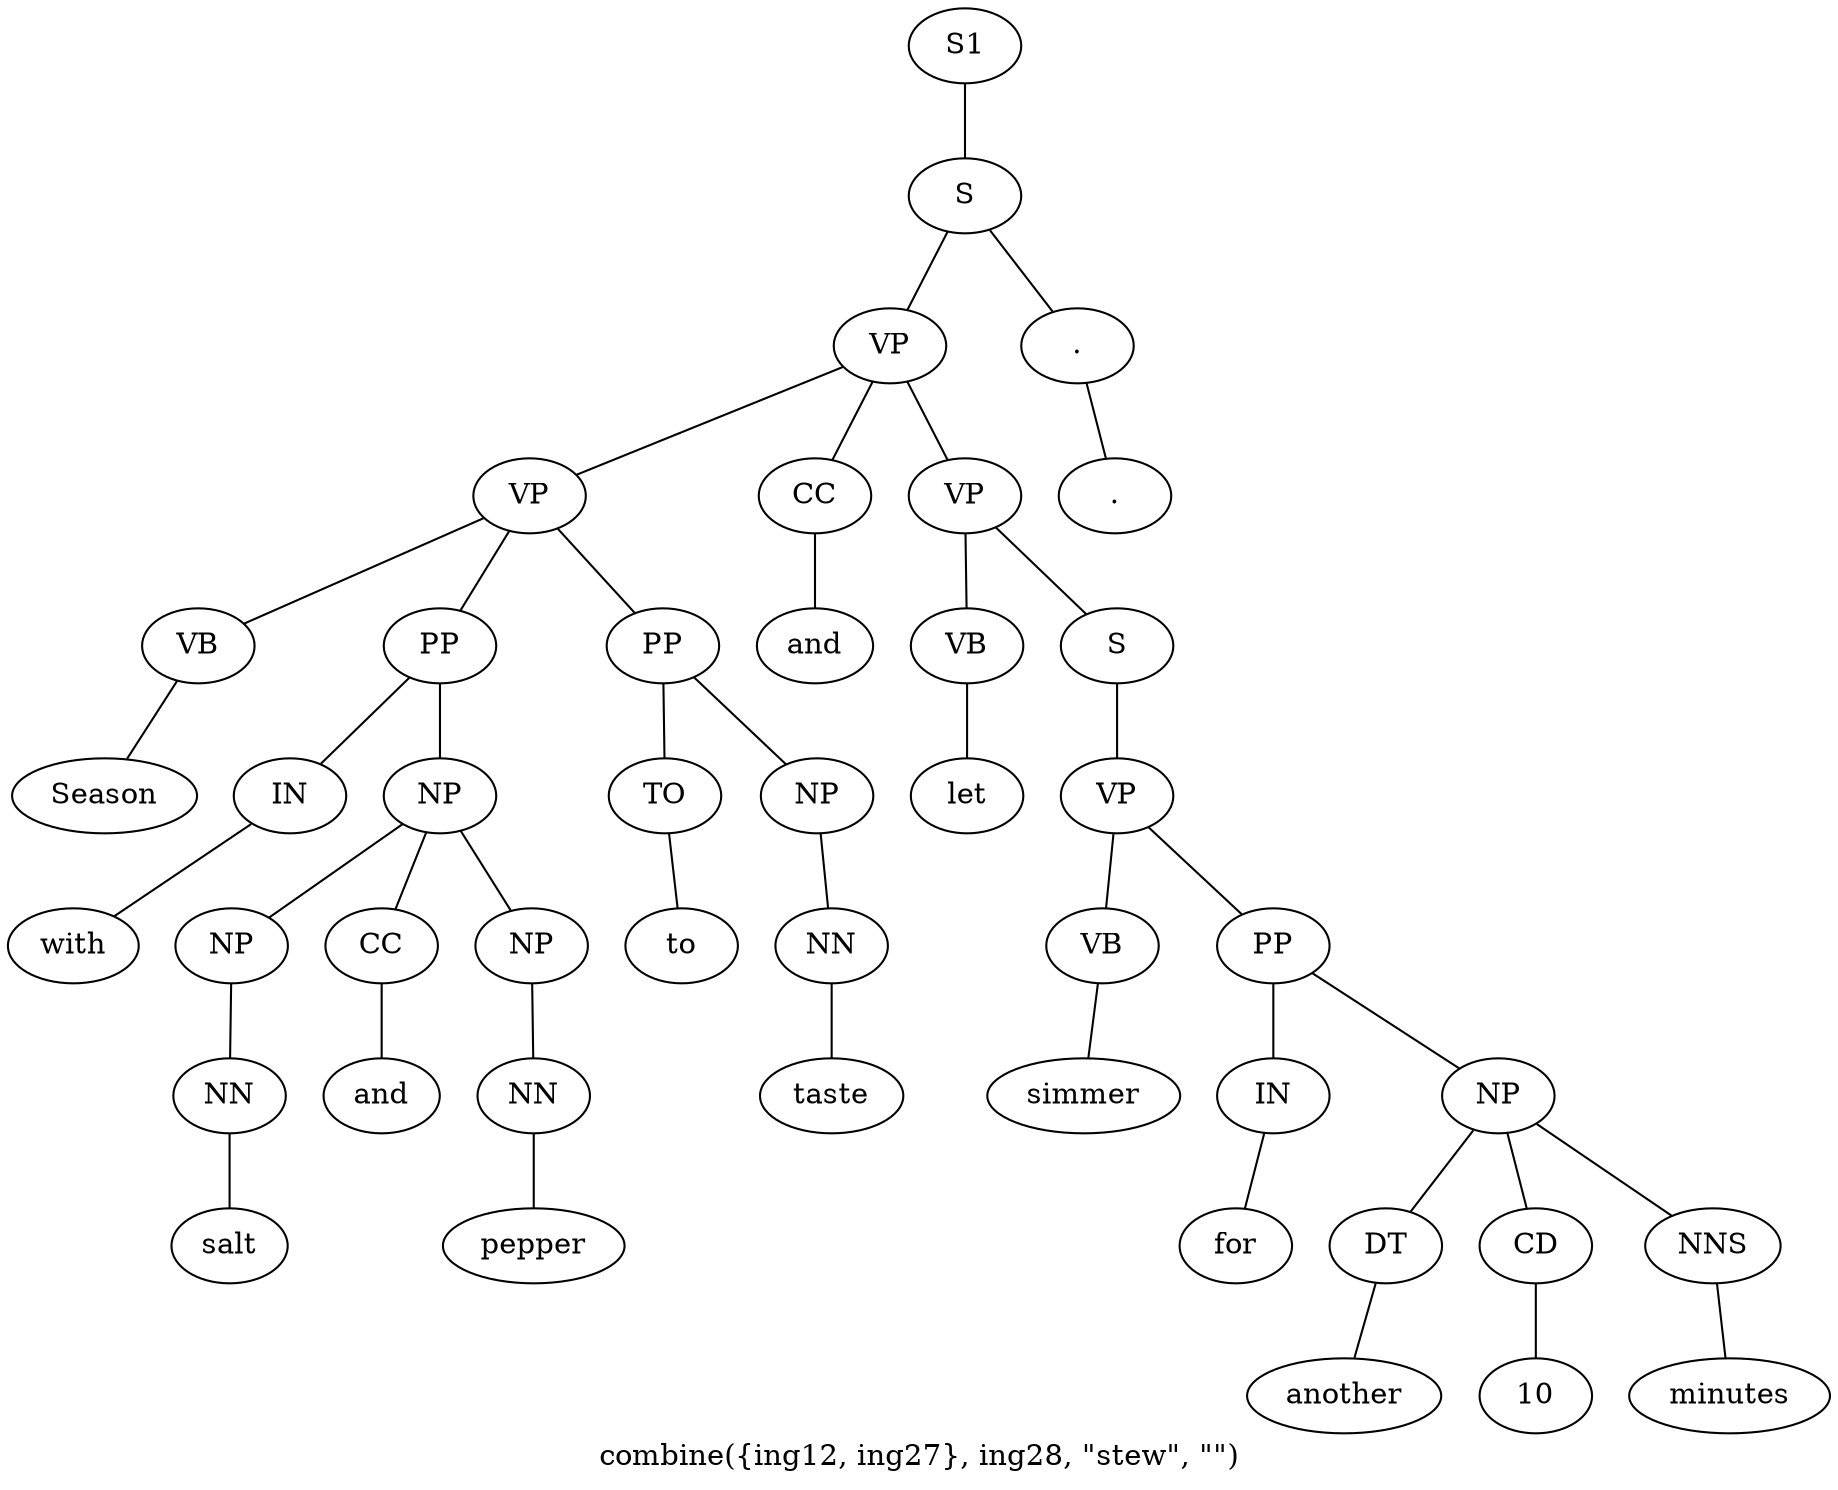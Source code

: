 graph SyntaxGraph {
	label = "combine({ing12, ing27}, ing28, \"stew\", \"\")";
	Node0 [label="S1"];
	Node1 [label="S"];
	Node2 [label="VP"];
	Node3 [label="VP"];
	Node4 [label="VB"];
	Node5 [label="Season"];
	Node6 [label="PP"];
	Node7 [label="IN"];
	Node8 [label="with"];
	Node9 [label="NP"];
	Node10 [label="NP"];
	Node11 [label="NN"];
	Node12 [label="salt"];
	Node13 [label="CC"];
	Node14 [label="and"];
	Node15 [label="NP"];
	Node16 [label="NN"];
	Node17 [label="pepper"];
	Node18 [label="PP"];
	Node19 [label="TO"];
	Node20 [label="to"];
	Node21 [label="NP"];
	Node22 [label="NN"];
	Node23 [label="taste"];
	Node24 [label="CC"];
	Node25 [label="and"];
	Node26 [label="VP"];
	Node27 [label="VB"];
	Node28 [label="let"];
	Node29 [label="S"];
	Node30 [label="VP"];
	Node31 [label="VB"];
	Node32 [label="simmer"];
	Node33 [label="PP"];
	Node34 [label="IN"];
	Node35 [label="for"];
	Node36 [label="NP"];
	Node37 [label="DT"];
	Node38 [label="another"];
	Node39 [label="CD"];
	Node40 [label="10"];
	Node41 [label="NNS"];
	Node42 [label="minutes"];
	Node43 [label="."];
	Node44 [label="."];

	Node0 -- Node1;
	Node1 -- Node2;
	Node1 -- Node43;
	Node2 -- Node3;
	Node2 -- Node24;
	Node2 -- Node26;
	Node3 -- Node4;
	Node3 -- Node6;
	Node3 -- Node18;
	Node4 -- Node5;
	Node6 -- Node7;
	Node6 -- Node9;
	Node7 -- Node8;
	Node9 -- Node10;
	Node9 -- Node13;
	Node9 -- Node15;
	Node10 -- Node11;
	Node11 -- Node12;
	Node13 -- Node14;
	Node15 -- Node16;
	Node16 -- Node17;
	Node18 -- Node19;
	Node18 -- Node21;
	Node19 -- Node20;
	Node21 -- Node22;
	Node22 -- Node23;
	Node24 -- Node25;
	Node26 -- Node27;
	Node26 -- Node29;
	Node27 -- Node28;
	Node29 -- Node30;
	Node30 -- Node31;
	Node30 -- Node33;
	Node31 -- Node32;
	Node33 -- Node34;
	Node33 -- Node36;
	Node34 -- Node35;
	Node36 -- Node37;
	Node36 -- Node39;
	Node36 -- Node41;
	Node37 -- Node38;
	Node39 -- Node40;
	Node41 -- Node42;
	Node43 -- Node44;
}